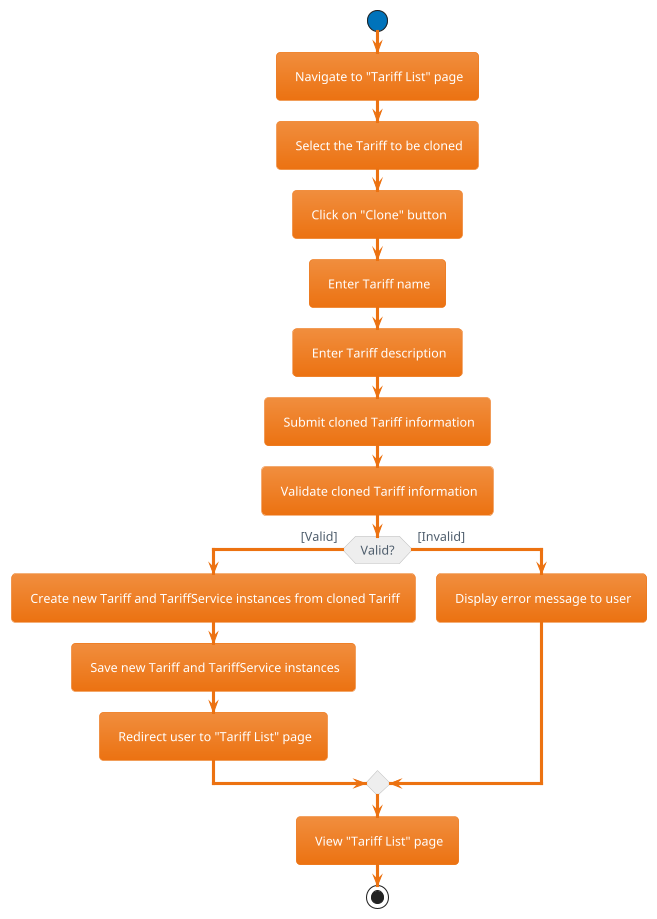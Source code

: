 @startuml
!theme aws-orange
hide empty description

start
: Navigate to "Tariff List" page;
: Select the Tariff to be cloned;
: Click on "Clone" button;
: Enter Tariff name;
: Enter Tariff description;
: Submit cloned Tariff information;

: Validate cloned Tariff information;
if (Valid?) then([Valid])
  : Create new Tariff and TariffService instances from cloned Tariff;
  : Save new Tariff and TariffService instances;
  : Redirect user to "Tariff List" page;
else ([Invalid])
  : Display error message to user;
endif
: View "Tariff List" page;
stop
@enduml
